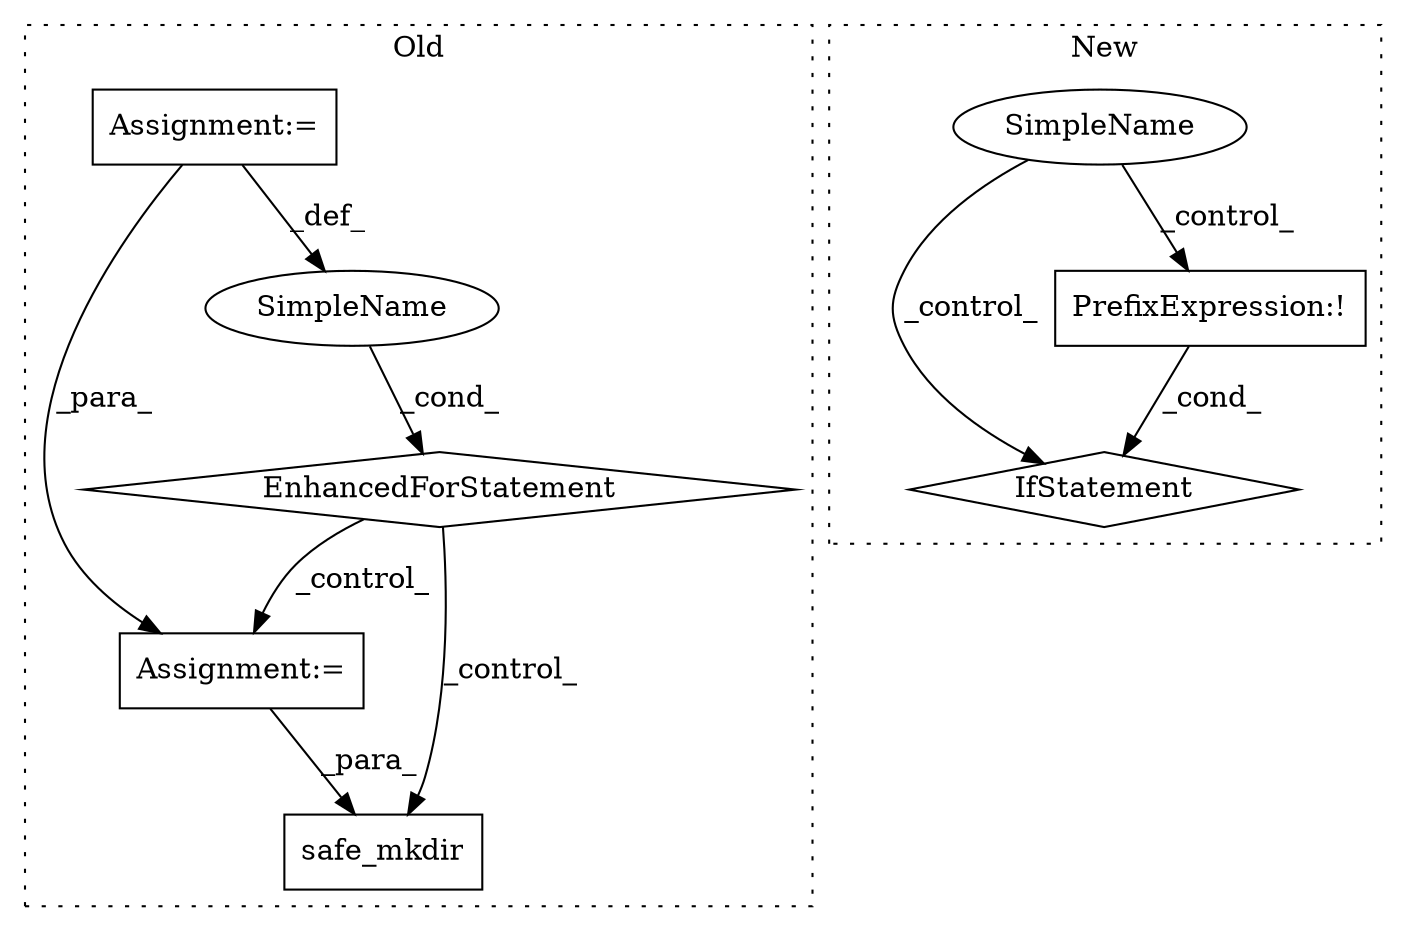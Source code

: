 digraph G {
subgraph cluster0 {
1 [label="safe_mkdir" a="32" s="3222,3239" l="11,1" shape="box"];
5 [label="Assignment:=" a="7" s="3081,3170" l="61,2" shape="box"];
6 [label="Assignment:=" a="7" s="3190" l="1" shape="box"];
7 [label="EnhancedForStatement" a="70" s="3081,3170" l="61,2" shape="diamond"];
8 [label="SimpleName" a="42" s="3146" l="6" shape="ellipse"];
label = "Old";
style="dotted";
}
subgraph cluster1 {
2 [label="IfStatement" a="25" s="5805,5818" l="4,2" shape="diamond"];
3 [label="PrefixExpression:!" a="38" s="5809" l="1" shape="box"];
4 [label="SimpleName" a="42" s="" l="" shape="ellipse"];
label = "New";
style="dotted";
}
3 -> 2 [label="_cond_"];
4 -> 3 [label="_control_"];
4 -> 2 [label="_control_"];
5 -> 6 [label="_para_"];
5 -> 8 [label="_def_"];
6 -> 1 [label="_para_"];
7 -> 1 [label="_control_"];
7 -> 6 [label="_control_"];
8 -> 7 [label="_cond_"];
}